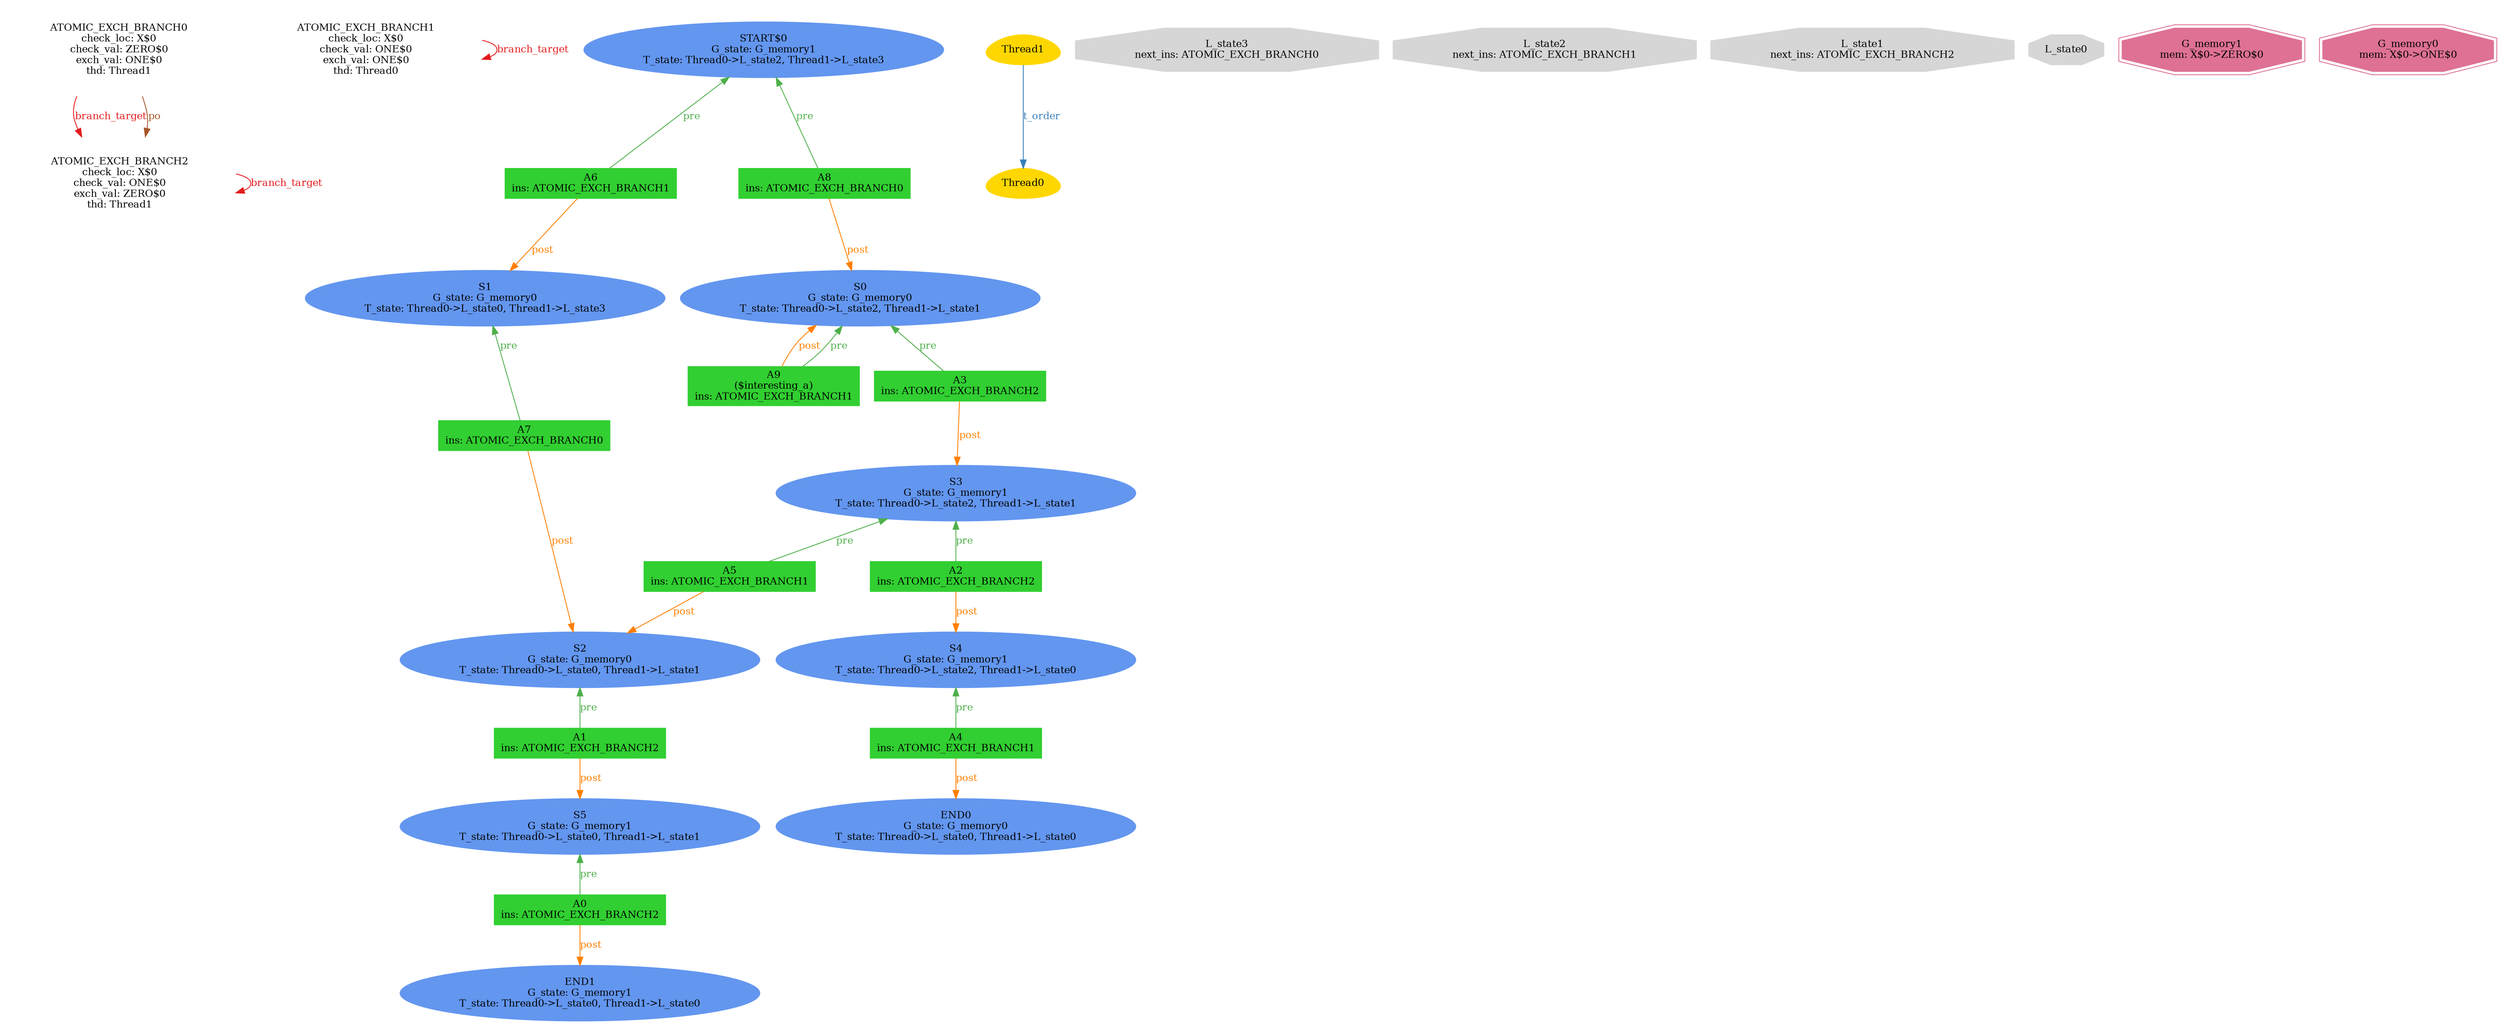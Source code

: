 digraph "graph" {
graph [fontsize=12]
node [fontsize=12]
edge [fontsize=12]
rankdir=TB;
"N25" -> "N24" [uuid = "<ATOMIC_EXCH_BRANCH0, ATOMIC_EXCH_BRANCH2>", color = "#e41a1c", fontcolor = "#e41a1c", style = "solid", label = "branch_target", dir = "forward", weight = "1"]
"N23" -> "N23" [uuid = "<ATOMIC_EXCH_BRANCH1, ATOMIC_EXCH_BRANCH1>", color = "#e41a1c", fontcolor = "#e41a1c", style = "solid", label = "branch_target", dir = "forward", weight = "1"]
"N24" -> "N24" [uuid = "<ATOMIC_EXCH_BRANCH2, ATOMIC_EXCH_BRANCH2>", color = "#e41a1c", fontcolor = "#e41a1c", style = "solid", label = "branch_target", dir = "forward", weight = "1"]
"N25" -> "N24" [uuid = "<ATOMIC_EXCH_BRANCH0, ATOMIC_EXCH_BRANCH2>", color = "#a65628", fontcolor = "#a65628", style = "solid", label = "po", dir = "forward", weight = "1"]
"N13" -> "N12" [uuid = "<A0, END1>", color = "#ff7f00", fontcolor = "#ff7f00", style = "solid", label = "post", dir = "forward", weight = "1"]
"N15" -> "N14" [uuid = "<A1, S5>", color = "#ff7f00", fontcolor = "#ff7f00", style = "solid", label = "post", dir = "forward", weight = "1"]
"N11" -> "N10" [uuid = "<A2, S4>", color = "#ff7f00", fontcolor = "#ff7f00", style = "solid", label = "post", dir = "forward", weight = "1"]
"N22" -> "N21" [uuid = "<A3, S3>", color = "#ff7f00", fontcolor = "#ff7f00", style = "solid", label = "post", dir = "forward", weight = "1"]
"N9" -> "N8" [uuid = "<A4, END0>", color = "#ff7f00", fontcolor = "#ff7f00", style = "solid", label = "post", dir = "forward", weight = "1"]
"N20" -> "N16" [uuid = "<A5, S2>", color = "#ff7f00", fontcolor = "#ff7f00", style = "solid", label = "post", dir = "forward", weight = "1"]
"N19" -> "N18" [uuid = "<A6, S1>", color = "#ff7f00", fontcolor = "#ff7f00", style = "solid", label = "post", dir = "forward", weight = "1"]
"N17" -> "N16" [uuid = "<A7, S2>", color = "#ff7f00", fontcolor = "#ff7f00", style = "solid", label = "post", dir = "forward", weight = "1"]
"N28" -> "N27" [uuid = "<A8, S0>", color = "#ff7f00", fontcolor = "#ff7f00", style = "solid", label = "post", dir = "forward", weight = "1"]
"N27" -> "N26" [uuid = "<A9, S0>", color = "#ff7f00", fontcolor = "#ff7f00", style = "solid", label = "post", dir = "back", weight = "1"]
"N14" -> "N13" [uuid = "<A0, S5>", color = "#4daf4a", fontcolor = "#4daf4a", style = "solid", label = "pre", dir = "back", weight = "1"]
"N16" -> "N15" [uuid = "<A1, S2>", color = "#4daf4a", fontcolor = "#4daf4a", style = "solid", label = "pre", dir = "back", weight = "1"]
"N21" -> "N11" [uuid = "<A2, S3>", color = "#4daf4a", fontcolor = "#4daf4a", style = "solid", label = "pre", dir = "back", weight = "1"]
"N27" -> "N22" [uuid = "<A3, S0>", color = "#4daf4a", fontcolor = "#4daf4a", style = "solid", label = "pre", dir = "back", weight = "1"]
"N10" -> "N9" [uuid = "<A4, S4>", color = "#4daf4a", fontcolor = "#4daf4a", style = "solid", label = "pre", dir = "back", weight = "1"]
"N21" -> "N20" [uuid = "<A5, S3>", color = "#4daf4a", fontcolor = "#4daf4a", style = "solid", label = "pre", dir = "back", weight = "1"]
"N29" -> "N19" [uuid = "<A6, START$0>", color = "#4daf4a", fontcolor = "#4daf4a", style = "solid", label = "pre", dir = "back", weight = "1"]
"N18" -> "N17" [uuid = "<A7, S1>", color = "#4daf4a", fontcolor = "#4daf4a", style = "solid", label = "pre", dir = "back", weight = "1"]
"N29" -> "N28" [uuid = "<A8, START$0>", color = "#4daf4a", fontcolor = "#4daf4a", style = "solid", label = "pre", dir = "back", weight = "1"]
"N27" -> "N26" [uuid = "<A9, S0>", color = "#4daf4a", fontcolor = "#4daf4a", style = "solid", label = "pre", dir = "back", weight = "1"]
"N7" -> "N6" [uuid = "<Thread1, Thread0>", color = "#377eb8", fontcolor = "#377eb8", style = "solid", label = "t_order", dir = "forward", weight = "1"]
"N0" [uuid="L_state3", label="L_state3\nnext_ins: ATOMIC_EXCH_BRANCH0", color="#d6d6d6", fontcolor = "#000000", shape = "octagon", style = "filled, solid"]
"N1" [uuid="L_state2", label="L_state2\nnext_ins: ATOMIC_EXCH_BRANCH1", color="#d6d6d6", fontcolor = "#000000", shape = "octagon", style = "filled, solid"]
"N2" [uuid="L_state1", label="L_state1\nnext_ins: ATOMIC_EXCH_BRANCH2", color="#d6d6d6", fontcolor = "#000000", shape = "octagon", style = "filled, solid"]
"N3" [uuid="L_state0", label="L_state0", color="#d6d6d6", fontcolor = "#000000", shape = "octagon", style = "filled, solid"]
"N4" [uuid="G_memory1", label="G_memory1\nmem: X$0->ZERO$0", color="#de7194", fontcolor = "#000000", shape = "doubleoctagon", style = "filled, solid"]
"N5" [uuid="G_memory0", label="G_memory0\nmem: X$0->ONE$0", color="#de7194", fontcolor = "#000000", shape = "doubleoctagon", style = "filled, solid"]
"N6" [uuid="Thread0", label="Thread0", color="#ffd700", fontcolor = "#000000", shape = "egg", style = "filled, solid"]
"N7" [uuid="Thread1", label="Thread1", color="#ffd700", fontcolor = "#000000", shape = "egg", style = "filled, solid"]
"N8" [uuid="END0", label="END0\nG_state: G_memory0\nT_state: Thread0->L_state0, Thread1->L_state0", color="#6396ef", fontcolor = "#000000", shape = "ellipse", style = "filled, solid"]
"N9" [uuid="A4", label="A4\nins: ATOMIC_EXCH_BRANCH1", color="#31cf31", fontcolor = "#000000", shape = "box", style = "filled, solid"]
"N10" [uuid="S4", label="S4\nG_state: G_memory1\nT_state: Thread0->L_state2, Thread1->L_state0", color="#6396ef", fontcolor = "#000000", shape = "ellipse", style = "filled, solid"]
"N11" [uuid="A2", label="A2\nins: ATOMIC_EXCH_BRANCH2", color="#31cf31", fontcolor = "#000000", shape = "box", style = "filled, solid"]
"N12" [uuid="END1", label="END1\nG_state: G_memory1\nT_state: Thread0->L_state0, Thread1->L_state0", color="#6396ef", fontcolor = "#000000", shape = "ellipse", style = "filled, solid"]
"N13" [uuid="A0", label="A0\nins: ATOMIC_EXCH_BRANCH2", color="#31cf31", fontcolor = "#000000", shape = "box", style = "filled, solid"]
"N14" [uuid="S5", label="S5\nG_state: G_memory1\nT_state: Thread0->L_state0, Thread1->L_state1", color="#6396ef", fontcolor = "#000000", shape = "ellipse", style = "filled, solid"]
"N15" [uuid="A1", label="A1\nins: ATOMIC_EXCH_BRANCH2", color="#31cf31", fontcolor = "#000000", shape = "box", style = "filled, solid"]
"N16" [uuid="S2", label="S2\nG_state: G_memory0\nT_state: Thread0->L_state0, Thread1->L_state1", color="#6396ef", fontcolor = "#000000", shape = "ellipse", style = "filled, solid"]
"N17" [uuid="A7", label="A7\nins: ATOMIC_EXCH_BRANCH0", color="#31cf31", fontcolor = "#000000", shape = "box", style = "filled, solid"]
"N18" [uuid="S1", label="S1\nG_state: G_memory0\nT_state: Thread0->L_state0, Thread1->L_state3", color="#6396ef", fontcolor = "#000000", shape = "ellipse", style = "filled, solid"]
"N19" [uuid="A6", label="A6\nins: ATOMIC_EXCH_BRANCH1", color="#31cf31", fontcolor = "#000000", shape = "box", style = "filled, solid"]
"N20" [uuid="A5", label="A5\nins: ATOMIC_EXCH_BRANCH1", color="#31cf31", fontcolor = "#000000", shape = "box", style = "filled, solid"]
"N21" [uuid="S3", label="S3\nG_state: G_memory1\nT_state: Thread0->L_state2, Thread1->L_state1", color="#6396ef", fontcolor = "#000000", shape = "ellipse", style = "filled, solid"]
"N22" [uuid="A3", label="A3\nins: ATOMIC_EXCH_BRANCH2", color="#31cf31", fontcolor = "#000000", shape = "box", style = "filled, solid"]
"N23" [uuid="ATOMIC_EXCH_BRANCH1", label="ATOMIC_EXCH_BRANCH1\ncheck_loc: X$0\ncheck_val: ONE$0\nexch_val: ONE$0\nthd: Thread0", color="#ffffff", fontcolor = "#000000", shape = "octagon", style = "filled, solid"]
"N24" [uuid="ATOMIC_EXCH_BRANCH2", label="ATOMIC_EXCH_BRANCH2\ncheck_loc: X$0\ncheck_val: ONE$0\nexch_val: ZERO$0\nthd: Thread1", color="#ffffff", fontcolor = "#000000", shape = "octagon", style = "filled, solid"]
"N25" [uuid="ATOMIC_EXCH_BRANCH0", label="ATOMIC_EXCH_BRANCH0\ncheck_loc: X$0\ncheck_val: ZERO$0\nexch_val: ONE$0\nthd: Thread1", color="#ffffff", fontcolor = "#000000", shape = "octagon", style = "filled, solid"]
"N26" [uuid="A9", label="A9\n($interesting_a)\nins: ATOMIC_EXCH_BRANCH1", color="#31cf31", fontcolor = "#000000", shape = "box", style = "filled, solid"]
"N27" [uuid="S0", label="S0\nG_state: G_memory0\nT_state: Thread0->L_state2, Thread1->L_state1", color="#6396ef", fontcolor = "#000000", shape = "ellipse", style = "filled, solid"]
"N28" [uuid="A8", label="A8\nins: ATOMIC_EXCH_BRANCH0", color="#31cf31", fontcolor = "#000000", shape = "box", style = "filled, solid"]
"N29" [uuid="START$0", label="START$0\nG_state: G_memory1\nT_state: Thread0->L_state2, Thread1->L_state3", color="#6396ef", fontcolor = "#000000", shape = "ellipse", style = "filled, solid"]
}
